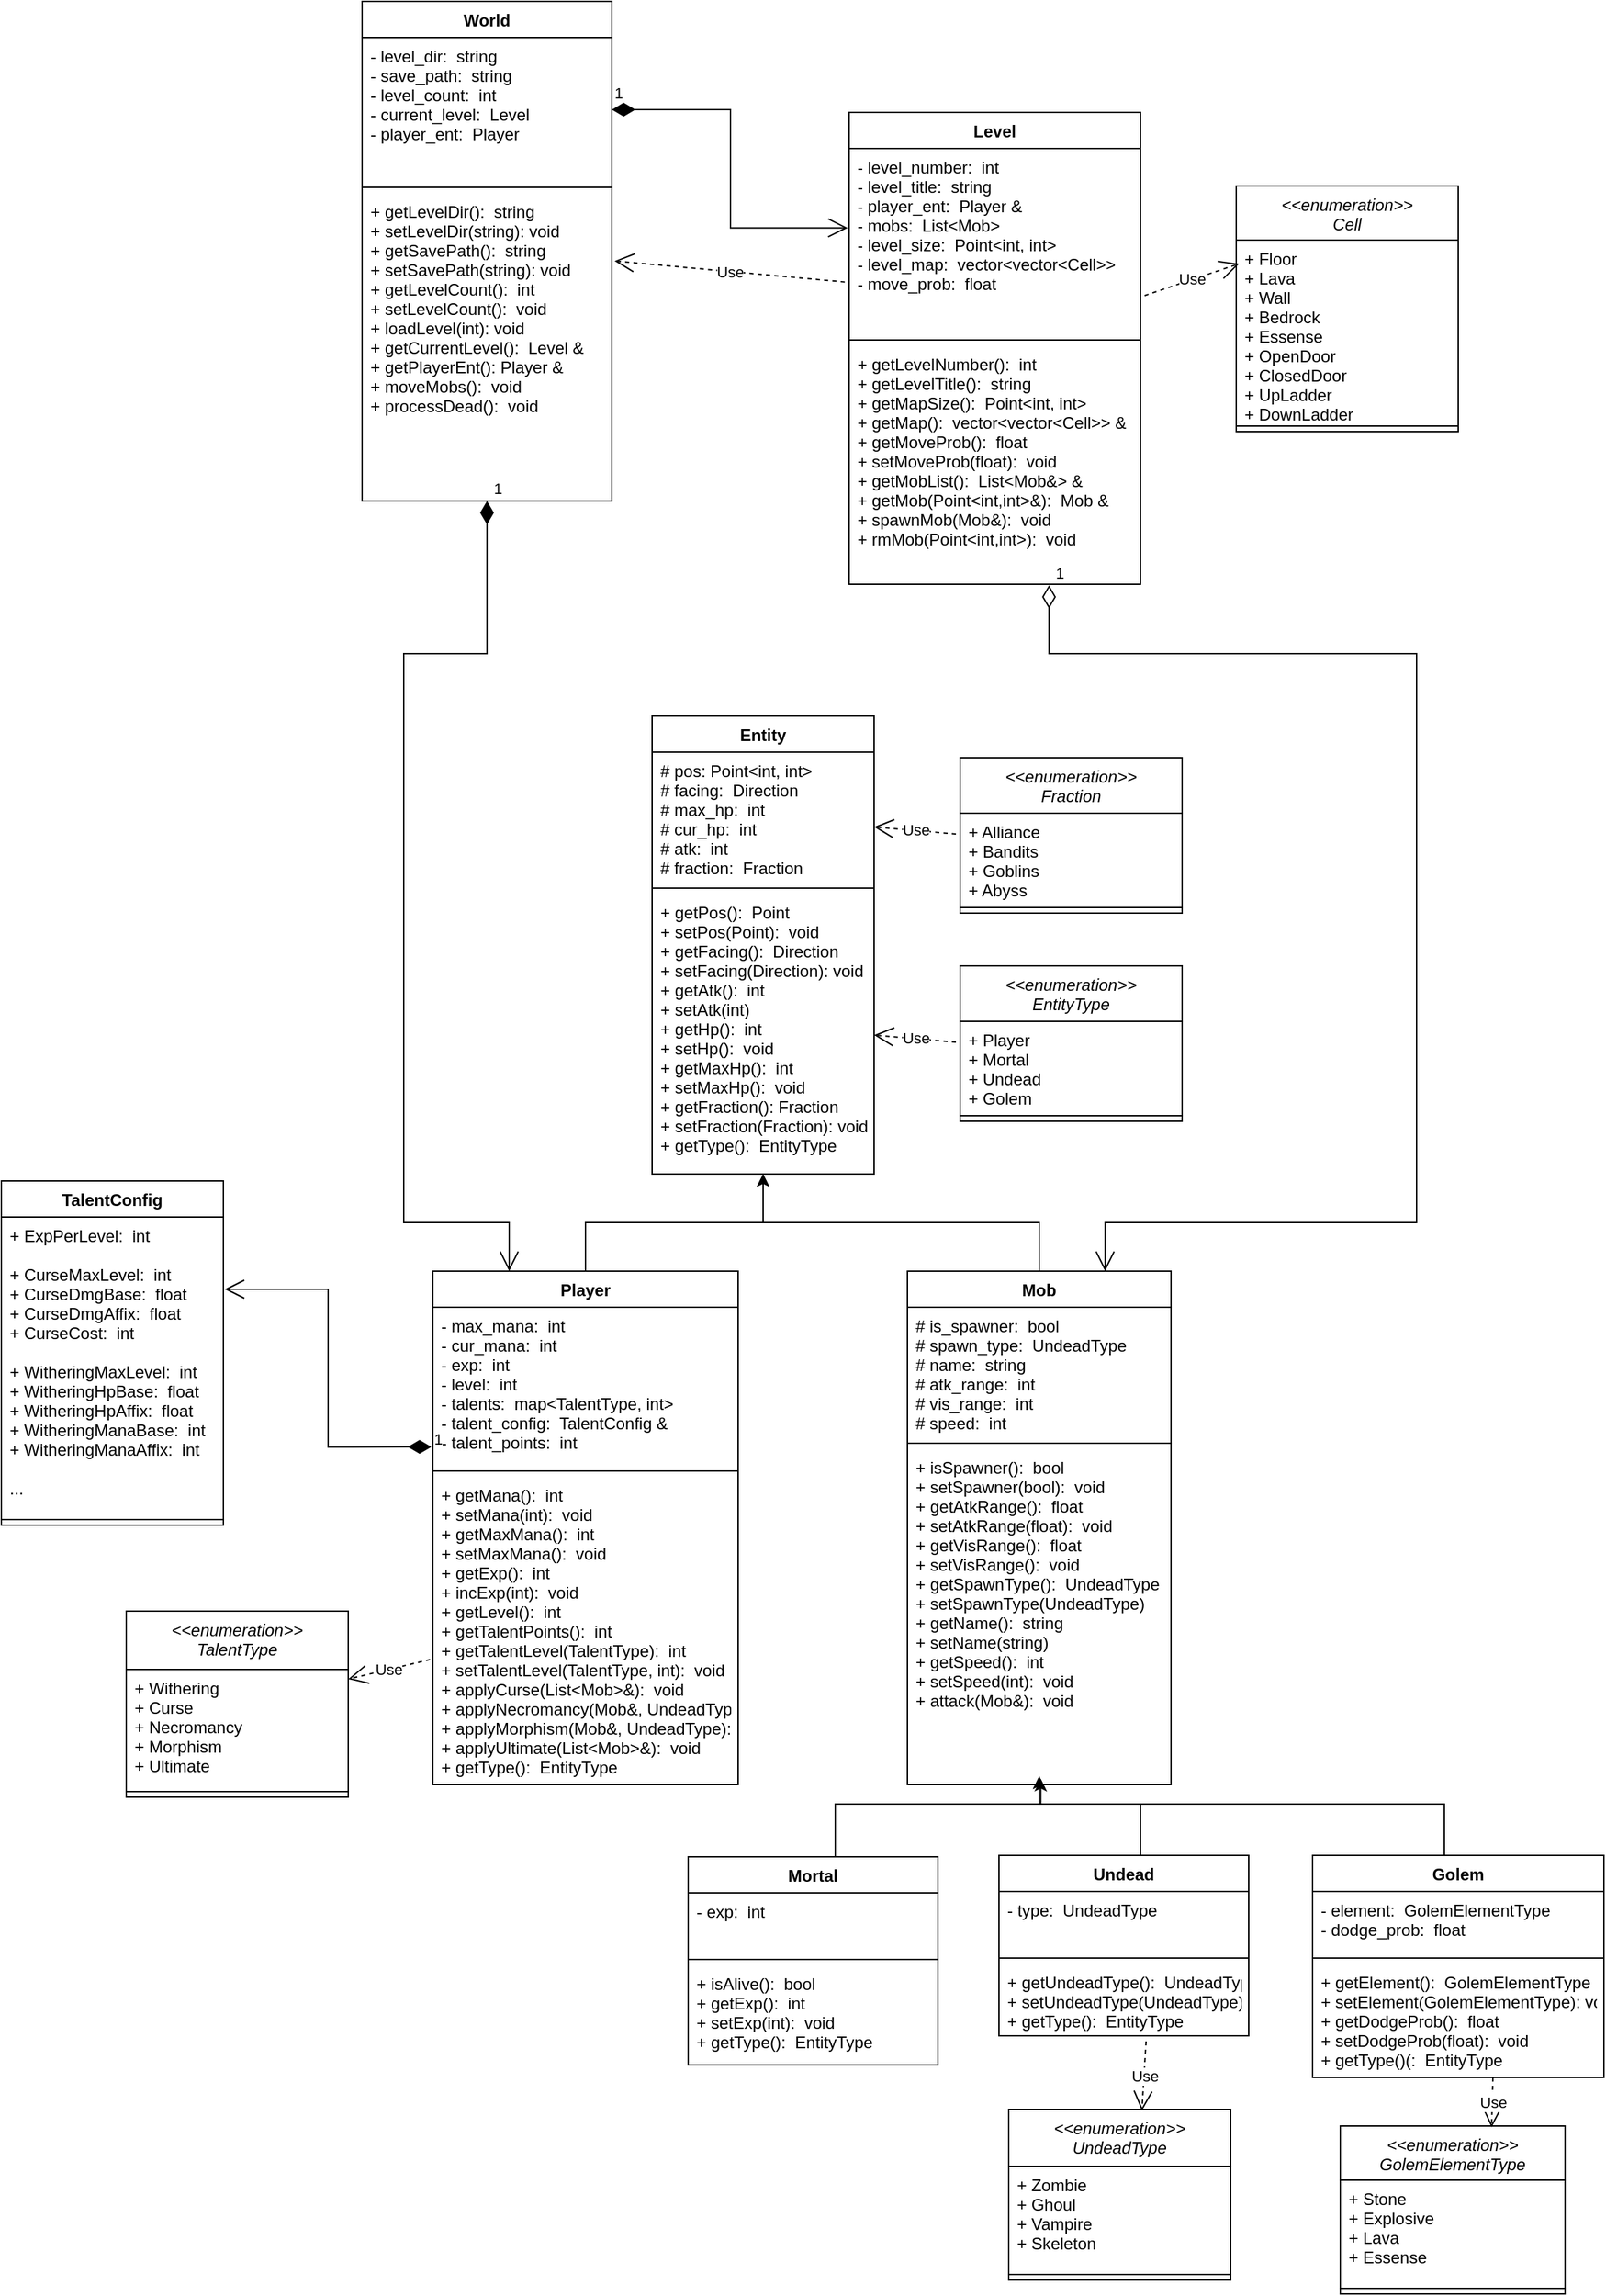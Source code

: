 <mxfile version="20.5.2" type="device"><diagram id="EzeM3Kw5L4yFiPfd2ip3" name="Page-1"><mxGraphModel dx="1302" dy="1925" grid="1" gridSize="10" guides="1" tooltips="1" connect="1" arrows="1" fold="1" page="1" pageScale="1" pageWidth="1600" pageHeight="1200" math="0" shadow="0"><root><mxCell id="0"/><mxCell id="1" parent="0"/><mxCell id="bR9yQ_q7f4s3e30eEg61-14" value="" style="edgeStyle=orthogonalEdgeStyle;rounded=0;orthogonalLoop=1;jettySize=auto;html=1;exitX=0.5;exitY=0;exitDx=0;exitDy=0;" parent="1" source="bR9yQ_q7f4s3e30eEg61-1" target="bR9yQ_q7f4s3e30eEg61-10" edge="1"><mxGeometry relative="1" as="geometry"/></mxCell><mxCell id="bR9yQ_q7f4s3e30eEg61-1" value="Player" style="swimlane;fontStyle=1;align=center;verticalAlign=top;childLayout=stackLayout;horizontal=1;startSize=26;horizontalStack=0;resizeParent=1;resizeParentMax=0;resizeLast=0;collapsible=1;marginBottom=0;" parent="1" vertex="1"><mxGeometry x="491" y="75" width="220" height="370" as="geometry"/></mxCell><mxCell id="bR9yQ_q7f4s3e30eEg61-2" value="- max_mana:  int&#xA;- cur_mana:  int&#xA;- exp:  int&#xA;- level:  int&#xA;- talents:  map&lt;TalentType, int&gt;&#xA;- talent_config:  TalentConfig &amp;&#xA;- talent_points:  int&#xA;" style="text;strokeColor=none;fillColor=none;align=left;verticalAlign=top;spacingLeft=4;spacingRight=4;overflow=hidden;rotatable=0;points=[[0,0.5],[1,0.5]];portConstraint=eastwest;" parent="bR9yQ_q7f4s3e30eEg61-1" vertex="1"><mxGeometry y="26" width="220" height="114" as="geometry"/></mxCell><mxCell id="bR9yQ_q7f4s3e30eEg61-3" value="" style="line;strokeWidth=1;fillColor=none;align=left;verticalAlign=middle;spacingTop=-1;spacingLeft=3;spacingRight=3;rotatable=0;labelPosition=right;points=[];portConstraint=eastwest;strokeColor=inherit;" parent="bR9yQ_q7f4s3e30eEg61-1" vertex="1"><mxGeometry y="140" width="220" height="8" as="geometry"/></mxCell><mxCell id="bR9yQ_q7f4s3e30eEg61-4" value="+ getMana():  int&#xA;+ setMana(int):  void&#xA;+ getMaxMana():  int&#xA;+ setMaxMana():  void&#xA;+ getExp():  int&#xA;+ incExp(int):  void&#xA;+ getLevel():  int&#xA;+ getTalentPoints():  int&#xA;+ getTalentLevel(TalentType):  int&#xA;+ setTalentLevel(TalentType, int):  void&#xA;+ applyCurse(List&lt;Mob&gt;&amp;):  void&#xA;+ applyNecromancy(Mob&amp;, UndeadType):  Mob&amp;&#xA;+ applyMorphism(Mob&amp;, UndeadType):  Mob&amp;&#xA;+ applyUltimate(List&lt;Mob&gt;&amp;):  void&#xA;+ getType():  EntityType&#xA;&#xA;&#xA;" style="text;strokeColor=none;fillColor=none;align=left;verticalAlign=top;spacingLeft=4;spacingRight=4;overflow=hidden;rotatable=0;points=[[0,0.5],[1,0.5]];portConstraint=eastwest;" parent="bR9yQ_q7f4s3e30eEg61-1" vertex="1"><mxGeometry y="148" width="220" height="222" as="geometry"/></mxCell><mxCell id="bR9yQ_q7f4s3e30eEg61-10" value="Entity" style="swimlane;fontStyle=1;align=center;verticalAlign=top;childLayout=stackLayout;horizontal=1;startSize=26;horizontalStack=0;resizeParent=1;resizeParentMax=0;resizeLast=0;collapsible=1;marginBottom=0;" parent="1" vertex="1"><mxGeometry x="649" y="-325" width="160" height="330" as="geometry"><mxRectangle x="421" y="-251" width="70" height="30" as="alternateBounds"/></mxGeometry></mxCell><mxCell id="bR9yQ_q7f4s3e30eEg61-11" value="# pos: Point&lt;int, int&gt;&#xA;# facing:  Direction&#xA;# max_hp:  int&#xA;# cur_hp:  int&#xA;# atk:  int&#xA;# fraction:  Fraction&#xA;" style="text;strokeColor=none;fillColor=none;align=left;verticalAlign=top;spacingLeft=4;spacingRight=4;overflow=hidden;rotatable=0;points=[[0,0.5],[1,0.5]];portConstraint=eastwest;" parent="bR9yQ_q7f4s3e30eEg61-10" vertex="1"><mxGeometry y="26" width="160" height="94" as="geometry"/></mxCell><mxCell id="bR9yQ_q7f4s3e30eEg61-12" value="" style="line;strokeWidth=1;fillColor=none;align=left;verticalAlign=middle;spacingTop=-1;spacingLeft=3;spacingRight=3;rotatable=0;labelPosition=right;points=[];portConstraint=eastwest;strokeColor=inherit;" parent="bR9yQ_q7f4s3e30eEg61-10" vertex="1"><mxGeometry y="120" width="160" height="8" as="geometry"/></mxCell><mxCell id="bR9yQ_q7f4s3e30eEg61-13" value="+ getPos():  Point&#xA;+ setPos(Point):  void&#xA;+ getFacing():  Direction&#xA;+ setFacing(Direction): void&#xA;+ getAtk():  int&#xA;+ setAtk(int)&#xA;+ getHp():  int&#xA;+ setHp():  void&#xA;+ getMaxHp():  int&#xA;+ setMaxHp():  void&#xA;+ getFraction(): Fraction&#xA;+ setFraction(Fraction): void&#xA;+ getType():  EntityType&#xA;" style="text;strokeColor=none;fillColor=none;align=left;verticalAlign=top;spacingLeft=4;spacingRight=4;overflow=hidden;rotatable=0;points=[[0,0.5],[1,0.5]];portConstraint=eastwest;" parent="bR9yQ_q7f4s3e30eEg61-10" vertex="1"><mxGeometry y="128" width="160" height="202" as="geometry"/></mxCell><mxCell id="bR9yQ_q7f4s3e30eEg61-24" style="edgeStyle=orthogonalEdgeStyle;rounded=0;orthogonalLoop=1;jettySize=auto;html=1;entryX=0.5;entryY=1;entryDx=0;entryDy=0;exitX=0.5;exitY=0;exitDx=0;exitDy=0;" parent="1" source="bR9yQ_q7f4s3e30eEg61-20" target="bR9yQ_q7f4s3e30eEg61-10" edge="1"><mxGeometry relative="1" as="geometry"><Array as="points"><mxPoint x="928" y="40"/><mxPoint x="729" y="40"/></Array></mxGeometry></mxCell><mxCell id="bR9yQ_q7f4s3e30eEg61-20" value="Mob" style="swimlane;fontStyle=1;align=center;verticalAlign=top;childLayout=stackLayout;horizontal=1;startSize=26;horizontalStack=0;resizeParent=1;resizeParentMax=0;resizeLast=0;collapsible=1;marginBottom=0;" parent="1" vertex="1"><mxGeometry x="833" y="75" width="190" height="370" as="geometry"/></mxCell><mxCell id="bR9yQ_q7f4s3e30eEg61-21" value="# is_spawner:  bool&#xA;# spawn_type:  UndeadType&#xA;# name:  string&#xA;# atk_range:  int&#xA;# vis_range:  int&#xA;# speed:  int&#xA;&#xA;&#xA;&#xA;" style="text;strokeColor=none;fillColor=none;align=left;verticalAlign=top;spacingLeft=4;spacingRight=4;overflow=hidden;rotatable=0;points=[[0,0.5],[1,0.5]];portConstraint=eastwest;" parent="bR9yQ_q7f4s3e30eEg61-20" vertex="1"><mxGeometry y="26" width="190" height="94" as="geometry"/></mxCell><mxCell id="bR9yQ_q7f4s3e30eEg61-22" value="" style="line;strokeWidth=1;fillColor=none;align=left;verticalAlign=middle;spacingTop=-1;spacingLeft=3;spacingRight=3;rotatable=0;labelPosition=right;points=[];portConstraint=eastwest;strokeColor=inherit;" parent="bR9yQ_q7f4s3e30eEg61-20" vertex="1"><mxGeometry y="120" width="190" height="8" as="geometry"/></mxCell><mxCell id="bR9yQ_q7f4s3e30eEg61-23" value="+ isSpawner():  bool&#xA;+ setSpawner(bool):  void&#xA;+ getAtkRange():  float&#xA;+ setAtkRange(float):  void&#xA;+ getVisRange():  float&#xA;+ setVisRange():  void&#xA;+ getSpawnType():  UndeadType&#xA;+ setSpawnType(UndeadType)&#xA;+ getName():  string&#xA;+ setName(string)&#xA;+ getSpeed():  int&#xA;+ setSpeed(int):  void&#xA;+ attack(Mob&amp;):  void&#xA;&#xA;" style="text;strokeColor=none;fillColor=none;align=left;verticalAlign=top;spacingLeft=4;spacingRight=4;overflow=hidden;rotatable=0;points=[[0,0.5],[1,0.5]];portConstraint=eastwest;" parent="bR9yQ_q7f4s3e30eEg61-20" vertex="1"><mxGeometry y="128" width="190" height="242" as="geometry"/></mxCell><mxCell id="bR9yQ_q7f4s3e30eEg61-26" value="&lt;&lt;enumeration&gt;&gt;&#xA;TalentType" style="swimlane;fontStyle=2;align=center;verticalAlign=top;childLayout=stackLayout;horizontal=1;startSize=42;horizontalStack=0;resizeParent=1;resizeParentMax=0;resizeLast=0;collapsible=1;marginBottom=0;" parent="1" vertex="1"><mxGeometry x="270" y="320" width="160" height="134" as="geometry"/></mxCell><mxCell id="bR9yQ_q7f4s3e30eEg61-27" value="+ Withering&#xA;+ Curse&#xA;+ Necromancy&#xA;+ Morphism&#xA;+ Ultimate&#xA;" style="text;strokeColor=none;fillColor=none;align=left;verticalAlign=top;spacingLeft=4;spacingRight=4;overflow=hidden;rotatable=0;points=[[0,0.5],[1,0.5]];portConstraint=eastwest;" parent="bR9yQ_q7f4s3e30eEg61-26" vertex="1"><mxGeometry y="42" width="160" height="84" as="geometry"/></mxCell><mxCell id="bR9yQ_q7f4s3e30eEg61-28" value="" style="line;strokeWidth=1;fillColor=none;align=left;verticalAlign=middle;spacingTop=-1;spacingLeft=3;spacingRight=3;rotatable=0;labelPosition=right;points=[];portConstraint=eastwest;strokeColor=inherit;" parent="bR9yQ_q7f4s3e30eEg61-26" vertex="1"><mxGeometry y="126" width="160" height="8" as="geometry"/></mxCell><mxCell id="bR9yQ_q7f4s3e30eEg61-34" value="&lt;&lt;enumeration&gt;&gt;&#xA;Fraction" style="swimlane;fontStyle=2;align=center;verticalAlign=top;childLayout=stackLayout;horizontal=1;startSize=40;horizontalStack=0;resizeParent=1;resizeParentMax=0;resizeLast=0;collapsible=1;marginBottom=0;" parent="1" vertex="1"><mxGeometry x="871" y="-295" width="160" height="112" as="geometry"/></mxCell><mxCell id="bR9yQ_q7f4s3e30eEg61-35" value="+ Alliance&#xA;+ Bandits&#xA;+ Goblins&#xA;+ Abyss&#xA;" style="text;strokeColor=none;fillColor=none;align=left;verticalAlign=top;spacingLeft=4;spacingRight=4;overflow=hidden;rotatable=0;points=[[0,0.5],[1,0.5]];portConstraint=eastwest;" parent="bR9yQ_q7f4s3e30eEg61-34" vertex="1"><mxGeometry y="40" width="160" height="64" as="geometry"/></mxCell><mxCell id="bR9yQ_q7f4s3e30eEg61-36" value="" style="line;strokeWidth=1;fillColor=none;align=left;verticalAlign=middle;spacingTop=-1;spacingLeft=3;spacingRight=3;rotatable=0;labelPosition=right;points=[];portConstraint=eastwest;strokeColor=inherit;" parent="bR9yQ_q7f4s3e30eEg61-34" vertex="1"><mxGeometry y="104" width="160" height="8" as="geometry"/></mxCell><mxCell id="bR9yQ_q7f4s3e30eEg61-50" style="edgeStyle=orthogonalEdgeStyle;rounded=0;orthogonalLoop=1;jettySize=auto;html=1;entryX=0.506;entryY=1.012;entryDx=0;entryDy=0;entryPerimeter=0;" parent="1" source="bR9yQ_q7f4s3e30eEg61-40" edge="1"><mxGeometry relative="1" as="geometry"><Array as="points"><mxPoint x="1001" y="459"/><mxPoint x="929" y="459"/></Array><mxPoint x="929.14" y="440.824" as="targetPoint"/></mxGeometry></mxCell><mxCell id="bR9yQ_q7f4s3e30eEg61-40" value="Undead" style="swimlane;fontStyle=1;align=center;verticalAlign=top;childLayout=stackLayout;horizontal=1;startSize=26;horizontalStack=0;resizeParent=1;resizeParentMax=0;resizeLast=0;collapsible=1;marginBottom=0;" parent="1" vertex="1"><mxGeometry x="899" y="496" width="180" height="130" as="geometry"/></mxCell><mxCell id="bR9yQ_q7f4s3e30eEg61-41" value="- type:  UndeadType" style="text;strokeColor=none;fillColor=none;align=left;verticalAlign=top;spacingLeft=4;spacingRight=4;overflow=hidden;rotatable=0;points=[[0,0.5],[1,0.5]];portConstraint=eastwest;" parent="bR9yQ_q7f4s3e30eEg61-40" vertex="1"><mxGeometry y="26" width="180" height="44" as="geometry"/></mxCell><mxCell id="bR9yQ_q7f4s3e30eEg61-42" value="" style="line;strokeWidth=1;fillColor=none;align=left;verticalAlign=middle;spacingTop=-1;spacingLeft=3;spacingRight=3;rotatable=0;labelPosition=right;points=[];portConstraint=eastwest;strokeColor=inherit;" parent="bR9yQ_q7f4s3e30eEg61-40" vertex="1"><mxGeometry y="70" width="180" height="8" as="geometry"/></mxCell><mxCell id="bR9yQ_q7f4s3e30eEg61-43" value="+ getUndeadType():  UndeadType&#xA;+ setUndeadType(UndeadType):  void&#xA;+ getType():  EntityType&#xA;" style="text;strokeColor=none;fillColor=none;align=left;verticalAlign=top;spacingLeft=4;spacingRight=4;overflow=hidden;rotatable=0;points=[[0,0.5],[1,0.5]];portConstraint=eastwest;" parent="bR9yQ_q7f4s3e30eEg61-40" vertex="1"><mxGeometry y="78" width="180" height="52" as="geometry"/></mxCell><mxCell id="bR9yQ_q7f4s3e30eEg61-49" style="edgeStyle=orthogonalEdgeStyle;rounded=0;orthogonalLoop=1;jettySize=auto;html=1;entryX=0.5;entryY=1;entryDx=0;entryDy=0;" parent="1" source="bR9yQ_q7f4s3e30eEg61-44" edge="1"><mxGeometry relative="1" as="geometry"><mxPoint x="928" y="439" as="targetPoint"/><Array as="points"><mxPoint x="781" y="459"/><mxPoint x="928" y="459"/></Array></mxGeometry></mxCell><mxCell id="bR9yQ_q7f4s3e30eEg61-44" value="Mortal" style="swimlane;fontStyle=1;align=center;verticalAlign=top;childLayout=stackLayout;horizontal=1;startSize=26;horizontalStack=0;resizeParent=1;resizeParentMax=0;resizeLast=0;collapsible=1;marginBottom=0;" parent="1" vertex="1"><mxGeometry x="675" y="497" width="180" height="150" as="geometry"/></mxCell><mxCell id="bR9yQ_q7f4s3e30eEg61-45" value="- exp:  int&#xA;" style="text;strokeColor=none;fillColor=none;align=left;verticalAlign=top;spacingLeft=4;spacingRight=4;overflow=hidden;rotatable=0;points=[[0,0.5],[1,0.5]];portConstraint=eastwest;" parent="bR9yQ_q7f4s3e30eEg61-44" vertex="1"><mxGeometry y="26" width="180" height="44" as="geometry"/></mxCell><mxCell id="bR9yQ_q7f4s3e30eEg61-46" value="" style="line;strokeWidth=1;fillColor=none;align=left;verticalAlign=middle;spacingTop=-1;spacingLeft=3;spacingRight=3;rotatable=0;labelPosition=right;points=[];portConstraint=eastwest;strokeColor=inherit;" parent="bR9yQ_q7f4s3e30eEg61-44" vertex="1"><mxGeometry y="70" width="180" height="8" as="geometry"/></mxCell><mxCell id="bR9yQ_q7f4s3e30eEg61-47" value="+ isAlive():  bool&#xA;+ getExp():  int&#xA;+ setExp(int):  void&#xA;+ getType():  EntityType&#xA;" style="text;strokeColor=none;fillColor=none;align=left;verticalAlign=top;spacingLeft=4;spacingRight=4;overflow=hidden;rotatable=0;points=[[0,0.5],[1,0.5]];portConstraint=eastwest;" parent="bR9yQ_q7f4s3e30eEg61-44" vertex="1"><mxGeometry y="78" width="180" height="72" as="geometry"/></mxCell><mxCell id="bR9yQ_q7f4s3e30eEg61-51" value="&lt;&lt;enumeration&gt;&gt;&#xA;UndeadType" style="swimlane;fontStyle=2;align=center;verticalAlign=top;childLayout=stackLayout;horizontal=1;startSize=41;horizontalStack=0;resizeParent=1;resizeParentMax=0;resizeLast=0;collapsible=1;marginBottom=0;" parent="1" vertex="1"><mxGeometry x="906" y="679" width="160" height="123" as="geometry"/></mxCell><mxCell id="bR9yQ_q7f4s3e30eEg61-52" value="+ Zombie&#xA;+ Ghoul&#xA;+ Vampire&#xA;+ Skeleton&#xA;" style="text;strokeColor=none;fillColor=none;align=left;verticalAlign=top;spacingLeft=4;spacingRight=4;overflow=hidden;rotatable=0;points=[[0,0.5],[1,0.5]];portConstraint=eastwest;" parent="bR9yQ_q7f4s3e30eEg61-51" vertex="1"><mxGeometry y="41" width="160" height="74" as="geometry"/></mxCell><mxCell id="bR9yQ_q7f4s3e30eEg61-53" value="" style="line;strokeWidth=1;fillColor=none;align=left;verticalAlign=middle;spacingTop=-1;spacingLeft=3;spacingRight=3;rotatable=0;labelPosition=right;points=[];portConstraint=eastwest;strokeColor=inherit;" parent="bR9yQ_q7f4s3e30eEg61-51" vertex="1"><mxGeometry y="115" width="160" height="8" as="geometry"/></mxCell><mxCell id="3G2VDOAlNXPqOc2NmFuE-9" style="edgeStyle=orthogonalEdgeStyle;rounded=0;orthogonalLoop=1;jettySize=auto;html=1;entryX=0.5;entryY=1;entryDx=0;entryDy=0;" parent="1" source="3G2VDOAlNXPqOc2NmFuE-5" edge="1"><mxGeometry relative="1" as="geometry"><mxPoint x="928" y="439" as="targetPoint"/><Array as="points"><mxPoint x="1220" y="459"/><mxPoint x="928" y="459"/></Array></mxGeometry></mxCell><mxCell id="3G2VDOAlNXPqOc2NmFuE-5" value="Golem" style="swimlane;fontStyle=1;align=center;verticalAlign=top;childLayout=stackLayout;horizontal=1;startSize=26;horizontalStack=0;resizeParent=1;resizeParentMax=0;resizeLast=0;collapsible=1;marginBottom=0;" parent="1" vertex="1"><mxGeometry x="1125" y="496" width="210" height="160" as="geometry"/></mxCell><mxCell id="3G2VDOAlNXPqOc2NmFuE-6" value="- element:  GolemElementType&#xA;- dodge_prob:  float&#xA;" style="text;strokeColor=none;fillColor=none;align=left;verticalAlign=top;spacingLeft=4;spacingRight=4;overflow=hidden;rotatable=0;points=[[0,0.5],[1,0.5]];portConstraint=eastwest;" parent="3G2VDOAlNXPqOc2NmFuE-5" vertex="1"><mxGeometry y="26" width="210" height="44" as="geometry"/></mxCell><mxCell id="3G2VDOAlNXPqOc2NmFuE-7" value="" style="line;strokeWidth=1;fillColor=none;align=left;verticalAlign=middle;spacingTop=-1;spacingLeft=3;spacingRight=3;rotatable=0;labelPosition=right;points=[];portConstraint=eastwest;strokeColor=inherit;" parent="3G2VDOAlNXPqOc2NmFuE-5" vertex="1"><mxGeometry y="70" width="210" height="8" as="geometry"/></mxCell><mxCell id="3G2VDOAlNXPqOc2NmFuE-8" value="+ getElement():  GolemElementType&#xA;+ setElement(GolemElementType): void&#xA;+ getDodgeProb():  float&#xA;+ setDodgeProb(float):  void&#xA;+ getType()(:  EntityType&#xA;" style="text;strokeColor=none;fillColor=none;align=left;verticalAlign=top;spacingLeft=4;spacingRight=4;overflow=hidden;rotatable=0;points=[[0,0.5],[1,0.5]];portConstraint=eastwest;" parent="3G2VDOAlNXPqOc2NmFuE-5" vertex="1"><mxGeometry y="78" width="210" height="82" as="geometry"/></mxCell><mxCell id="3G2VDOAlNXPqOc2NmFuE-11" value="Use" style="endArrow=open;endSize=12;dashed=1;html=1;rounded=0;exitX=0.589;exitY=1.077;exitDx=0;exitDy=0;entryX=0.6;entryY=0.008;entryDx=0;entryDy=0;entryPerimeter=0;exitPerimeter=0;" parent="1" source="bR9yQ_q7f4s3e30eEg61-43" target="bR9yQ_q7f4s3e30eEg61-51" edge="1"><mxGeometry width="160" relative="1" as="geometry"><mxPoint x="1005" y="659" as="sourcePoint"/><mxPoint x="1165" y="659" as="targetPoint"/></mxGeometry></mxCell><mxCell id="3G2VDOAlNXPqOc2NmFuE-12" value="Use" style="endArrow=open;endSize=12;dashed=1;html=1;rounded=0;exitX=-0.019;exitY=0.234;exitDx=0;exitDy=0;exitPerimeter=0;" parent="1" source="bR9yQ_q7f4s3e30eEg61-35" target="bR9yQ_q7f4s3e30eEg61-11" edge="1"><mxGeometry width="160" relative="1" as="geometry"><mxPoint x="620" y="-160" as="sourcePoint"/><mxPoint x="780" y="-160" as="targetPoint"/></mxGeometry></mxCell><mxCell id="3G2VDOAlNXPqOc2NmFuE-13" value="&lt;&lt;enumeration&gt;&gt;&#xA;GolemElementType" style="swimlane;fontStyle=2;align=center;verticalAlign=top;childLayout=stackLayout;horizontal=1;startSize=39;horizontalStack=0;resizeParent=1;resizeParentMax=0;resizeLast=0;collapsible=1;marginBottom=0;" parent="1" vertex="1"><mxGeometry x="1145" y="691" width="162" height="121" as="geometry"/></mxCell><mxCell id="3G2VDOAlNXPqOc2NmFuE-14" value="+ Stone&#xA;+ Explosive&#xA;+ Lava&#xA;+ Essense&#xA;" style="text;strokeColor=none;fillColor=none;align=left;verticalAlign=top;spacingLeft=4;spacingRight=4;overflow=hidden;rotatable=0;points=[[0,0.5],[1,0.5]];portConstraint=eastwest;" parent="3G2VDOAlNXPqOc2NmFuE-13" vertex="1"><mxGeometry y="39" width="162" height="74" as="geometry"/></mxCell><mxCell id="3G2VDOAlNXPqOc2NmFuE-15" value="" style="line;strokeWidth=1;fillColor=none;align=left;verticalAlign=middle;spacingTop=-1;spacingLeft=3;spacingRight=3;rotatable=0;labelPosition=right;points=[];portConstraint=eastwest;strokeColor=inherit;" parent="3G2VDOAlNXPqOc2NmFuE-13" vertex="1"><mxGeometry y="113" width="162" height="8" as="geometry"/></mxCell><mxCell id="3G2VDOAlNXPqOc2NmFuE-16" value="Use" style="endArrow=open;endSize=12;dashed=1;html=1;rounded=0;entryX=0.673;entryY=0.008;entryDx=0;entryDy=0;entryPerimeter=0;exitX=0.619;exitY=1;exitDx=0;exitDy=0;exitPerimeter=0;" parent="1" source="3G2VDOAlNXPqOc2NmFuE-8" target="3G2VDOAlNXPqOc2NmFuE-13" edge="1"><mxGeometry width="160" relative="1" as="geometry"><mxPoint x="1260" y="650" as="sourcePoint"/><mxPoint x="1230" y="629" as="targetPoint"/></mxGeometry></mxCell><mxCell id="3G2VDOAlNXPqOc2NmFuE-28" value="World" style="swimlane;fontStyle=1;align=center;verticalAlign=top;childLayout=stackLayout;horizontal=1;startSize=26;horizontalStack=0;resizeParent=1;resizeParentMax=0;resizeLast=0;collapsible=1;marginBottom=0;" parent="1" vertex="1"><mxGeometry x="440" y="-840" width="180" height="360" as="geometry"/></mxCell><mxCell id="3G2VDOAlNXPqOc2NmFuE-29" value="- level_dir:  string&#xA;- save_path:  string&#xA;- level_count:  int&#xA;- current_level:  Level&#xA;- player_ent:  Player&#xA;" style="text;strokeColor=none;fillColor=none;align=left;verticalAlign=top;spacingLeft=4;spacingRight=4;overflow=hidden;rotatable=0;points=[[0,0.5],[1,0.5]];portConstraint=eastwest;" parent="3G2VDOAlNXPqOc2NmFuE-28" vertex="1"><mxGeometry y="26" width="180" height="104" as="geometry"/></mxCell><mxCell id="3G2VDOAlNXPqOc2NmFuE-30" value="" style="line;strokeWidth=1;fillColor=none;align=left;verticalAlign=middle;spacingTop=-1;spacingLeft=3;spacingRight=3;rotatable=0;labelPosition=right;points=[];portConstraint=eastwest;strokeColor=inherit;" parent="3G2VDOAlNXPqOc2NmFuE-28" vertex="1"><mxGeometry y="130" width="180" height="8" as="geometry"/></mxCell><mxCell id="3G2VDOAlNXPqOc2NmFuE-31" value="+ getLevelDir():  string&#xA;+ setLevelDir(string): void&#xA;+ getSavePath():  string&#xA;+ setSavePath(string): void&#xA;+ getLevelCount():  int&#xA;+ setLevelCount():  void&#xA;+ loadLevel(int): void&#xA;+ getCurrentLevel():  Level &amp;&#xA;+ getPlayerEnt(): Player &amp;&#xA;+ moveMobs():  void&#xA;+ processDead():  void&#xA;" style="text;strokeColor=none;fillColor=none;align=left;verticalAlign=top;spacingLeft=4;spacingRight=4;overflow=hidden;rotatable=0;points=[[0,0.5],[1,0.5]];portConstraint=eastwest;" parent="3G2VDOAlNXPqOc2NmFuE-28" vertex="1"><mxGeometry y="138" width="180" height="222" as="geometry"/></mxCell><mxCell id="3G2VDOAlNXPqOc2NmFuE-24" value="Level" style="swimlane;fontStyle=1;align=center;verticalAlign=top;childLayout=stackLayout;horizontal=1;startSize=26;horizontalStack=0;resizeParent=1;resizeParentMax=0;resizeLast=0;collapsible=1;marginBottom=0;" parent="1" vertex="1"><mxGeometry x="791" y="-760" width="210" height="340" as="geometry"/></mxCell><mxCell id="3G2VDOAlNXPqOc2NmFuE-25" value="- level_number:  int&#xA;- level_title:  string&#xA;- player_ent:  Player &amp;&#xA;- mobs:  List&lt;Mob&gt;&#xA;- level_size:  Point&lt;int, int&gt;&#xA;- level_map:  vector&lt;vector&lt;Cell&gt;&gt;&#xA;- move_prob:  float&#xA;" style="text;strokeColor=none;fillColor=none;align=left;verticalAlign=top;spacingLeft=4;spacingRight=4;overflow=hidden;rotatable=0;points=[[0,0.5],[1,0.5]];portConstraint=eastwest;" parent="3G2VDOAlNXPqOc2NmFuE-24" vertex="1"><mxGeometry y="26" width="210" height="134" as="geometry"/></mxCell><mxCell id="3G2VDOAlNXPqOc2NmFuE-26" value="" style="line;strokeWidth=1;fillColor=none;align=left;verticalAlign=middle;spacingTop=-1;spacingLeft=3;spacingRight=3;rotatable=0;labelPosition=right;points=[];portConstraint=eastwest;strokeColor=inherit;" parent="3G2VDOAlNXPqOc2NmFuE-24" vertex="1"><mxGeometry y="160" width="210" height="8" as="geometry"/></mxCell><mxCell id="3G2VDOAlNXPqOc2NmFuE-27" value="+ getLevelNumber():  int&#xA;+ getLevelTitle():  string&#xA;+ getMapSize():  Point&lt;int, int&gt;&#xA;+ getMap():  vector&lt;vector&lt;Cell&gt;&gt; &amp;&#xA;+ getMoveProb():  float&#xA;+ setMoveProb(float):  void&#xA;+ getMobList():  List&lt;Mob&amp;&gt; &amp;&#xA;+ getMob(Point&lt;int,int&gt;&amp;):  Mob &amp;&#xA;+ spawnMob(Mob&amp;):  void&#xA;+ rmMob(Point&lt;int,int&gt;):  void&#xA;&#xA;&#xA;&#xA;&#xA;" style="text;strokeColor=none;fillColor=none;align=left;verticalAlign=top;spacingLeft=4;spacingRight=4;overflow=hidden;rotatable=0;points=[[0,0.5],[1,0.5]];portConstraint=eastwest;" parent="3G2VDOAlNXPqOc2NmFuE-24" vertex="1"><mxGeometry y="168" width="210" height="172" as="geometry"/></mxCell><mxCell id="3G2VDOAlNXPqOc2NmFuE-33" value="1" style="endArrow=open;html=1;endSize=12;startArrow=diamondThin;startSize=14;startFill=1;edgeStyle=orthogonalEdgeStyle;align=left;verticalAlign=bottom;rounded=0;exitX=1;exitY=0.5;exitDx=0;exitDy=0;entryX=-0.005;entryY=0.427;entryDx=0;entryDy=0;entryPerimeter=0;" parent="1" source="3G2VDOAlNXPqOc2NmFuE-29" target="3G2VDOAlNXPqOc2NmFuE-25" edge="1"><mxGeometry x="-1" y="3" relative="1" as="geometry"><mxPoint x="650" y="-590" as="sourcePoint"/><mxPoint x="810" y="-590" as="targetPoint"/></mxGeometry></mxCell><mxCell id="3G2VDOAlNXPqOc2NmFuE-38" value="&lt;&lt;enumeration&gt;&gt;&#xA;Cell" style="swimlane;fontStyle=2;align=center;verticalAlign=top;childLayout=stackLayout;horizontal=1;startSize=39;horizontalStack=0;resizeParent=1;resizeParentMax=0;resizeLast=0;collapsible=1;marginBottom=0;" parent="1" vertex="1"><mxGeometry x="1070" y="-707" width="160" height="177" as="geometry"/></mxCell><mxCell id="3G2VDOAlNXPqOc2NmFuE-39" value="+ Floor&#xA;+ Lava&#xA;+ Wall&#xA;+ Bedrock&#xA;+ Essense&#xA;+ OpenDoor&#xA;+ ClosedDoor&#xA;+ UpLadder&#xA;+ DownLadder&#xA;" style="text;strokeColor=none;fillColor=none;align=left;verticalAlign=top;spacingLeft=4;spacingRight=4;overflow=hidden;rotatable=0;points=[[0,0.5],[1,0.5]];portConstraint=eastwest;" parent="3G2VDOAlNXPqOc2NmFuE-38" vertex="1"><mxGeometry y="39" width="160" height="130" as="geometry"/></mxCell><mxCell id="3G2VDOAlNXPqOc2NmFuE-40" value="" style="line;strokeWidth=1;fillColor=none;align=left;verticalAlign=middle;spacingTop=-1;spacingLeft=3;spacingRight=3;rotatable=0;labelPosition=right;points=[];portConstraint=eastwest;strokeColor=inherit;" parent="3G2VDOAlNXPqOc2NmFuE-38" vertex="1"><mxGeometry y="169" width="160" height="8" as="geometry"/></mxCell><mxCell id="3G2VDOAlNXPqOc2NmFuE-43" value="1" style="endArrow=open;html=1;endSize=12;startArrow=diamondThin;startSize=14;startFill=1;edgeStyle=orthogonalEdgeStyle;align=left;verticalAlign=bottom;rounded=0;exitX=0.5;exitY=1;exitDx=0;exitDy=0;exitPerimeter=0;entryX=0.25;entryY=0;entryDx=0;entryDy=0;" parent="1" source="3G2VDOAlNXPqOc2NmFuE-31" target="bR9yQ_q7f4s3e30eEg61-1" edge="1"><mxGeometry x="-1" y="3" relative="1" as="geometry"><mxPoint x="550" y="-410" as="sourcePoint"/><mxPoint x="550" y="-60" as="targetPoint"/><Array as="points"><mxPoint x="530" y="-370"/><mxPoint x="470" y="-370"/><mxPoint x="470" y="40"/><mxPoint x="546" y="40"/></Array></mxGeometry></mxCell><mxCell id="bF7MFqvkjzEX6XE2Y9km-5" value="TalentConfig" style="swimlane;fontStyle=1;align=center;verticalAlign=top;childLayout=stackLayout;horizontal=1;startSize=26;horizontalStack=0;resizeParent=1;resizeParentMax=0;resizeLast=0;collapsible=1;marginBottom=0;" parent="1" vertex="1"><mxGeometry x="180" y="10" width="160" height="248" as="geometry"/></mxCell><mxCell id="bF7MFqvkjzEX6XE2Y9km-6" value="+ ExpPerLevel:  int&#xA;&#xA;+ CurseMaxLevel:  int&#xA;+ CurseDmgBase:  float&#xA;+ CurseDmgAffix:  float&#xA;+ CurseCost:  int&#xA;&#xA;+ WitheringMaxLevel:  int&#xA;+ WitheringHpBase:  float&#xA;+ WitheringHpAffix:  float&#xA;+ WitheringManaBase:  int&#xA;+ WitheringManaAffix:  int&#xA;&#xA;...&#xA;&#xA;&#xA;" style="text;strokeColor=none;fillColor=none;align=left;verticalAlign=top;spacingLeft=4;spacingRight=4;overflow=hidden;rotatable=0;points=[[0,0.5],[1,0.5]];portConstraint=eastwest;" parent="bF7MFqvkjzEX6XE2Y9km-5" vertex="1"><mxGeometry y="26" width="160" height="214" as="geometry"/></mxCell><mxCell id="bF7MFqvkjzEX6XE2Y9km-7" value="" style="line;strokeWidth=1;fillColor=none;align=left;verticalAlign=middle;spacingTop=-1;spacingLeft=3;spacingRight=3;rotatable=0;labelPosition=right;points=[];portConstraint=eastwest;strokeColor=inherit;" parent="bF7MFqvkjzEX6XE2Y9km-5" vertex="1"><mxGeometry y="240" width="160" height="8" as="geometry"/></mxCell><mxCell id="bF7MFqvkjzEX6XE2Y9km-11" value="Use" style="endArrow=open;endSize=12;dashed=1;html=1;rounded=0;entryX=1.011;entryY=0.221;entryDx=0;entryDy=0;entryPerimeter=0;exitX=-0.015;exitY=0.718;exitDx=0;exitDy=0;exitPerimeter=0;" parent="1" source="3G2VDOAlNXPqOc2NmFuE-25" target="3G2VDOAlNXPqOc2NmFuE-31" edge="1"><mxGeometry width="160" relative="1" as="geometry"><mxPoint x="820" y="-630" as="sourcePoint"/><mxPoint x="980" y="-630" as="targetPoint"/></mxGeometry></mxCell><mxCell id="bF7MFqvkjzEX6XE2Y9km-12" value="1" style="endArrow=open;html=1;endSize=12;startArrow=diamondThin;startSize=14;startFill=1;edgeStyle=orthogonalEdgeStyle;align=left;verticalAlign=bottom;rounded=0;entryX=1.006;entryY=0.243;entryDx=0;entryDy=0;entryPerimeter=0;exitX=-0.005;exitY=0.883;exitDx=0;exitDy=0;exitPerimeter=0;" parent="1" source="bR9yQ_q7f4s3e30eEg61-2" target="bF7MFqvkjzEX6XE2Y9km-6" edge="1"><mxGeometry x="-1" y="3" relative="1" as="geometry"><mxPoint x="520" y="-260" as="sourcePoint"/><mxPoint x="619" y="-679.052" as="targetPoint"/></mxGeometry></mxCell><mxCell id="5MM68pijBawJw5E39oSG-2" value="Use" style="endArrow=open;endSize=12;dashed=1;html=1;rounded=0;exitX=1.014;exitY=0.791;exitDx=0;exitDy=0;exitPerimeter=0;entryX=0.013;entryY=0.131;entryDx=0;entryDy=0;entryPerimeter=0;" parent="1" source="3G2VDOAlNXPqOc2NmFuE-25" target="3G2VDOAlNXPqOc2NmFuE-39" edge="1"><mxGeometry width="160" relative="1" as="geometry"><mxPoint x="1068" y="-680" as="sourcePoint"/><mxPoint x="1000" y="-700" as="targetPoint"/></mxGeometry></mxCell><mxCell id="5MM68pijBawJw5E39oSG-3" value="1" style="endArrow=open;html=1;endSize=12;startArrow=diamondThin;startSize=14;startFill=0;edgeStyle=orthogonalEdgeStyle;align=left;verticalAlign=bottom;rounded=0;exitX=0.686;exitY=1.004;exitDx=0;exitDy=0;exitPerimeter=0;entryX=0.75;entryY=0;entryDx=0;entryDy=0;" parent="1" source="3G2VDOAlNXPqOc2NmFuE-27" target="bR9yQ_q7f4s3e30eEg61-20" edge="1"><mxGeometry x="-1" y="3" relative="1" as="geometry"><mxPoint x="1150" y="-60" as="sourcePoint"/><mxPoint x="1310" y="-60" as="targetPoint"/><Array as="points"><mxPoint x="935" y="-370"/><mxPoint x="1200" y="-370"/><mxPoint x="1200" y="40"/><mxPoint x="976" y="40"/></Array></mxGeometry></mxCell><mxCell id="3G2VDOAlNXPqOc2NmFuE-10" value="Use" style="endArrow=open;endSize=12;dashed=1;html=1;rounded=0;exitX=-0.009;exitY=0.594;exitDx=0;exitDy=0;exitPerimeter=0;entryX=1;entryY=0.083;entryDx=0;entryDy=0;entryPerimeter=0;" parent="1" source="bR9yQ_q7f4s3e30eEg61-4" target="bR9yQ_q7f4s3e30eEg61-27" edge="1"><mxGeometry width="160" relative="1" as="geometry"><mxPoint x="440" y="210" as="sourcePoint"/><mxPoint x="600" y="210" as="targetPoint"/></mxGeometry></mxCell><mxCell id="QpONX5lfc_O_FCG6oWxp-3" value="&lt;&lt;enumeration&gt;&gt;&#xA;EntityType&#xA;" style="swimlane;fontStyle=2;align=center;verticalAlign=top;childLayout=stackLayout;horizontal=1;startSize=40;horizontalStack=0;resizeParent=1;resizeParentMax=0;resizeLast=0;collapsible=1;marginBottom=0;" vertex="1" parent="1"><mxGeometry x="871" y="-145" width="160" height="112" as="geometry"/></mxCell><mxCell id="QpONX5lfc_O_FCG6oWxp-4" value="+ Player&#xA;+ Mortal&#xA;+ Undead&#xA;+ Golem&#xA;" style="text;strokeColor=none;fillColor=none;align=left;verticalAlign=top;spacingLeft=4;spacingRight=4;overflow=hidden;rotatable=0;points=[[0,0.5],[1,0.5]];portConstraint=eastwest;" vertex="1" parent="QpONX5lfc_O_FCG6oWxp-3"><mxGeometry y="40" width="160" height="64" as="geometry"/></mxCell><mxCell id="QpONX5lfc_O_FCG6oWxp-5" value="" style="line;strokeWidth=1;fillColor=none;align=left;verticalAlign=middle;spacingTop=-1;spacingLeft=3;spacingRight=3;rotatable=0;labelPosition=right;points=[];portConstraint=eastwest;strokeColor=inherit;" vertex="1" parent="QpONX5lfc_O_FCG6oWxp-3"><mxGeometry y="104" width="160" height="8" as="geometry"/></mxCell><mxCell id="QpONX5lfc_O_FCG6oWxp-6" value="Use" style="endArrow=open;endSize=12;dashed=1;html=1;rounded=0;exitX=-0.019;exitY=0.234;exitDx=0;exitDy=0;exitPerimeter=0;" edge="1" source="QpONX5lfc_O_FCG6oWxp-4" parent="1"><mxGeometry width="160" relative="1" as="geometry"><mxPoint x="620" y="-10" as="sourcePoint"/><mxPoint x="809" y="-95.105" as="targetPoint"/></mxGeometry></mxCell></root></mxGraphModel></diagram></mxfile>